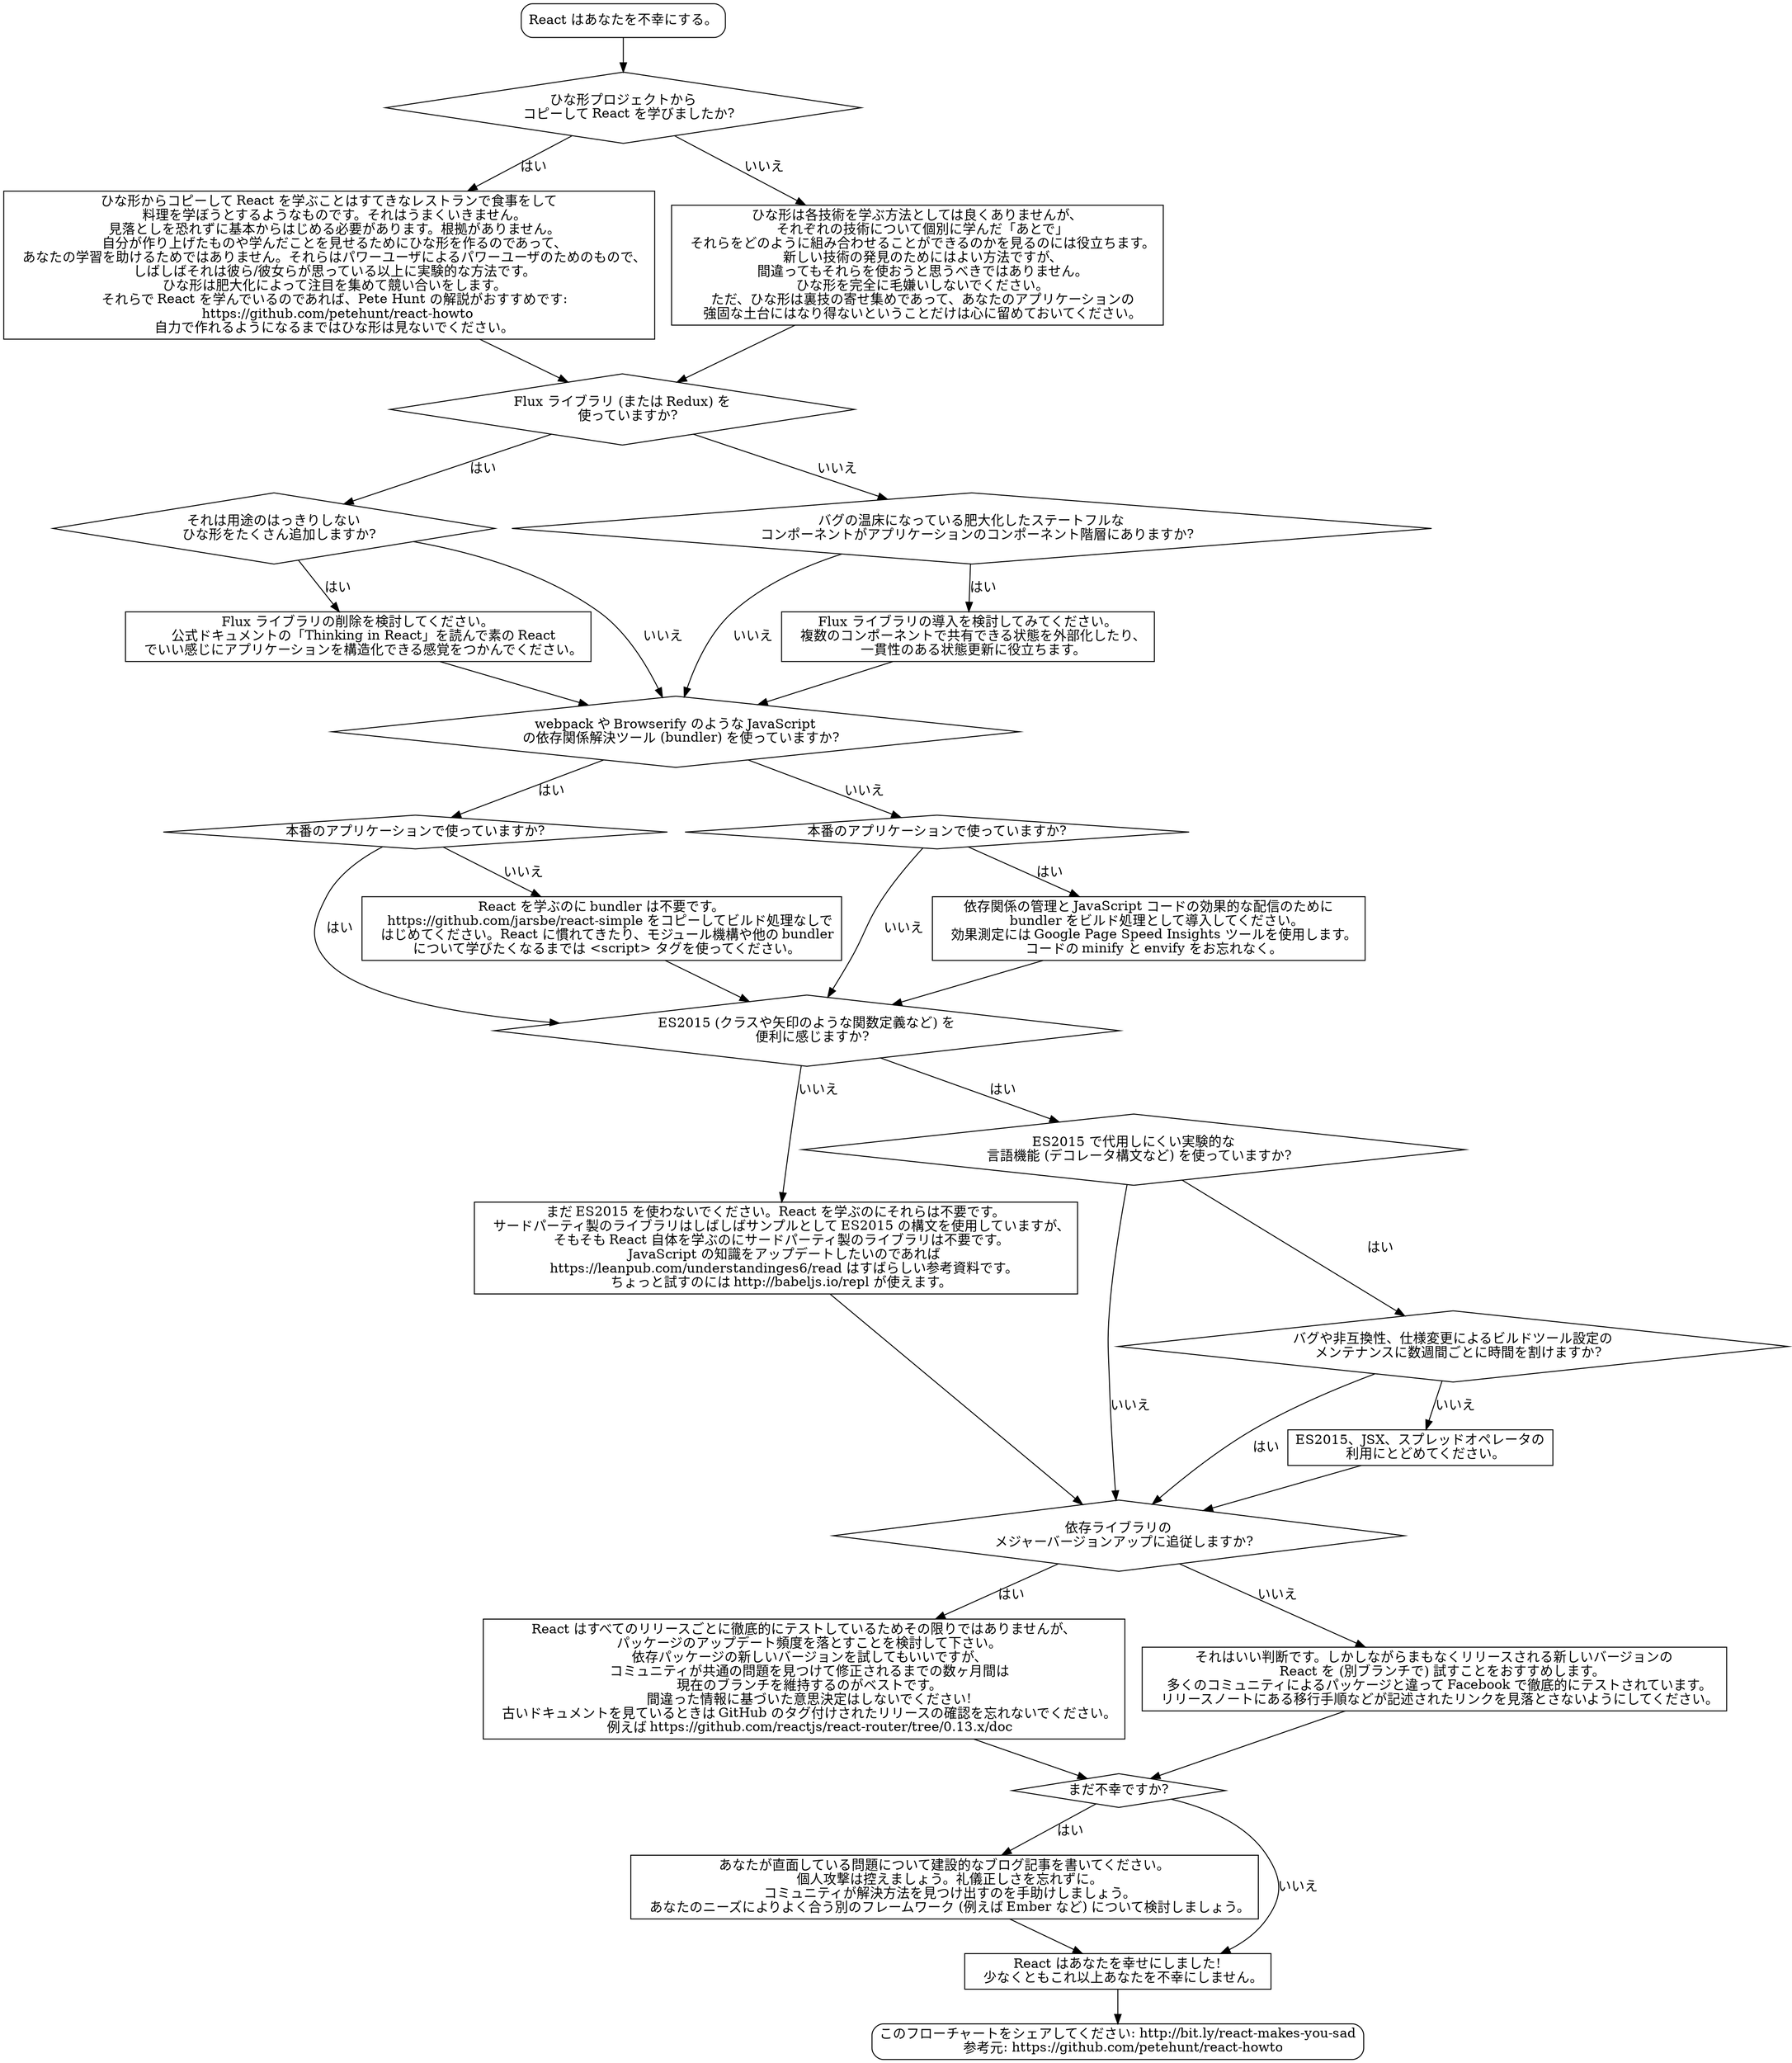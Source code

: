 digraph {
  unhappy[
    shape="box",
    style=rounded,
    label="React はあなたを不幸にする。"
  ]
  unhappy -> are_you_using_react_boilerplates;

  # Boilerplate Fatigue

  are_you_using_react_boilerplates[
    shape="diamond",
    label="ひな形プロジェクトから
    コピーして React を学びましたか?"
  ]
  are_you_using_react_boilerplates -> boilerplates_dont_teach[label="はい"]
  are_you_using_react_boilerplates -> steal_from_boilerplates[label="いいえ"]

  boilerplates_dont_teach[
    shape="box",
    label="ひな形からコピーして React を学ぶことはすてきなレストランで食事をして
    料理を学ぼうとするようなものです。それはうまくいきません。
    見落としを恐れずに基本からはじめる必要があります。根拠がありません。
    自分が作り上げたものや学んだことを見せるためにひな形を作るのであって、
    あなたの学習を助けるためではありません。それらはパワーユーザによるパワーユーザのためのもので、
    しばしばそれは彼ら/彼女らが思っている以上に実験的な方法です。
    ひな形は肥大化によって注目を集めて競い合いをします。
    それらで React を学んでいるのであれば、Pete Hunt の解説がおすすめです:
    https://github.com/petehunt/react-howto
    自力で作れるようになるまではひな形は見ないでください。"
  ]
  boilerplates_dont_teach -> are_you_using_flux

  steal_from_boilerplates[
    shape="box",
    label="ひな形は各技術を学ぶ方法としては良くありませんが、
    それぞれの技術について個別に学んだ「あとで」
    それらをどのように組み合わせることができるのかを見るのには役立ちます。
    新しい技術の発見のためにはよい方法ですが、
    間違ってもそれらを使おうと思うべきではありません。
    ひな形を完全に毛嫌いしないでください。
    ただ、ひな形は裏技の寄せ集めであって、あなたのアプリケーションの
    強固な土台にはなり得ないということだけは心に留めておいてください。"
  ]
  steal_from_boilerplates -> are_you_using_flux

  # Flux Fatigue

  are_you_using_flux[
    shape="diamond",
    label="Flux ライブラリ (または Redux) を
    使っていますか?"
  ]
  are_you_using_flux -> is_too_much_flux[label="はい"]
  are_you_using_flux -> is_not_enough_flux[label="いいえ"]

  is_too_much_flux[
    shape="diamond",
    label="それは用途のはっきりしない
    ひな形をたくさん追加しますか?"
  ]
  is_too_much_flux -> remove_flux[label="はい"]
  is_too_much_flux -> are_you_using_bundler[label="いいえ"]

  is_not_enough_flux[
    shape="diamond",
    label="バグの温床になっている肥大化したステートフルな
    コンポーネントがアプリケーションのコンポーネント階層にありますか?"
  ]
  is_not_enough_flux -> add_flux[label="はい"]
  is_not_enough_flux -> are_you_using_bundler[label="いいえ"]

  add_flux[
    shape="box",
    label="Flux ライブラリの導入を検討してみてください。
    複数のコンポーネントで共有できる状態を外部化したり、
    一貫性のある状態更新に役立ちます。"
  ]
  add_flux -> are_you_using_bundler

  remove_flux[
    shape="box",
    label="Flux ライブラリの削除を検討してください。
    公式ドキュメントの「Thinking in React」を読んで素の React
    でいい感じにアプリケーションを構造化できる感覚をつかんでください。"
  ]
  remove_flux -> are_you_using_bundler

  # Bundler Fatigue

  are_you_using_bundler[
    shape="diamond",
    label="webpack や Browserify のような JavaScript
    の依存関係解決ツール (bundler) を使っていますか?"
  ]
  are_you_using_bundler -> are_you_working_on_production_app_with_bundler[label="はい"]
  are_you_using_bundler -> are_you_working_on_production_app_without_bundler[label="いいえ"]

  are_you_working_on_production_app_with_bundler[
    shape="diamond",
    label="本番のアプリケーションで使っていますか?"
  ]
  are_you_working_on_production_app_with_bundler -> do_you_know_es2015[label="はい"]
  are_you_working_on_production_app_with_bundler -> remove_bundler[label="いいえ"]

  are_you_working_on_production_app_without_bundler[
    shape="diamond",
    label="本番のアプリケーションで使っていますか?"
  ]
  are_you_working_on_production_app_without_bundler -> add_bundler[label="はい"]
  are_you_working_on_production_app_without_bundler -> do_you_know_es2015[label="いいえ"]

  add_bundler[
    shape="box",
    label="依存関係の管理と JavaScript コードの効果的な配信のために
    bundler をビルド処理として導入してください。
    効果測定には Google Page Speed Insights ツールを使用します。
    コードの minify と envify をお忘れなく。"
  ]
  add_bundler -> do_you_know_es2015

  remove_bundler[
    shape="box",
    label="React を学ぶのに bundler は不要です。
    https://github.com/jarsbe/react-simple をコピーしてビルド処理なしで
    はじめてください。React に慣れてきたり、モジュール機構や他の bundler
    について学びたくなるまでは <script> タグを使ってください。"
  ]
  remove_bundler -> do_you_know_es2015

  # ES2015 Fatigue

  do_you_know_es2015[
    shape="diamond",
    label="ES2015 (クラスや矢印のような関数定義など) を
    便利に感じますか?"
  ]
  do_you_know_es2015 -> use_es5[label="いいえ"]
  do_you_know_es2015 -> are_you_using_dangerous_features[label="はい"]

  use_es5[
    shape="box",
    label="まだ ES2015 を使わないでください。React を学ぶのにそれらは不要です。
    サードパーティ製のライブラリはしばしばサンプルとして ES2015 の構文を使用していますが、
    そもそも React 自体を学ぶのにサードパーティ製のライブラリは不要です。
    JavaScript の知識をアップデートしたいのであれば
    https://leanpub.com/understandinges6/read はすばらしい参考資料です。
    ちょっと試すのには http://babeljs.io/repl が使えます。"
  ]
  use_es5 -> do_you_update_packages_asap

  # ESnext Fatigue

  are_you_using_dangerous_features[
    shape="diamond",
    label="ES2015 で代用しにくい実験的な
    言語機能 (デコレータ構文など) を使っていますか?"
  ]
  are_you_using_dangerous_features -> can_you_spend_days_on_your_tooling[label="はい"]
  are_you_using_dangerous_features -> do_you_update_packages_asap[label="いいえ"]

  can_you_spend_days_on_your_tooling[
    shape="diamond",
    label="バグや非互換性、仕様変更によるビルドツール設定の
    メンテナンスに数週間ごとに時間を割けますか?"
  ]
  can_you_spend_days_on_your_tooling -> do_you_update_packages_asap[label="はい"]
  can_you_spend_days_on_your_tooling -> stick_to_es2015[label="いいえ"]

  stick_to_es2015[
    shape="box",
    label="ES2015、JSX、スプレッドオペレータの
    利用にとどめてください。"
  ]
  stick_to_es2015 -> do_you_update_packages_asap

  # Semver Fatigue

  do_you_update_packages_asap[
    shape="diamond",
    label="依存ライブラリの
    メジャーバージョンアップに追従しますか?"
  ]
  do_you_update_packages_asap -> give_it_two_months[label="はい"]
  do_you_update_packages_asap -> consider_updating_react[label="いいえ"]

  give_it_two_months[
    shape="box",
    label="React はすべてのリリースごとに徹底的にテストしているためその限りではありませんが、
    パッケージのアップデート頻度を落とすことを検討して下さい。
    依存パッケージの新しいバージョンを試してもいいですが、
    コミュニティが共通の問題を見つけて修正されるまでの数ヶ月間は
    現在のブランチを維持するのがベストです。
    間違った情報に基づいた意思決定はしないでください!
    古いドキュメントを見ているときは GitHub のタグ付けされたリリースの確認を忘れないでください。
    例えば https://github.com/reactjs/react-router/tree/0.13.x/doc"
  ]
  give_it_two_months -> are_you_still_sad

  consider_updating_react[
    shape="box",
    label="それはいい判断です。しかしながらまもなくリリースされる新しいバージョンの
    React を (別ブランチで) 試すことをおすすめします。
    多くのコミュニティによるパッケージと違って Facebook で徹底的にテストされています。
    リリースノートにある移行手順などが記述されたリンクを見落とさないようにしてください。"
  ]
  consider_updating_react -> are_you_still_sad

  # End

  are_you_still_sad[
    shape="diamond",
    label="まだ不幸ですか?"
  ]
  are_you_still_sad -> rant[label="はい"];
  are_you_still_sad -> happy[label="いいえ"];

  rant[
    shape="box",
    label="あなたが直面している問題について建設的なブログ記事を書いてください。
    個人攻撃は控えましょう。礼儀正しさを忘れずに。
    コミュニティが解決方法を見つけ出すのを手助けしましょう。
    あなたのニーズによりよく合う別のフレームワーク (例えば Ember など) について検討しましょう。"
  ]
  rant -> happy

  happy[
    shape="box",
    label="React はあなたを幸せにしました!
    少なくともこれ以上あなたを不幸にしません。"
  ]
  happy -> share

  share [
    shape="box",
    style=rounded,
    label="このフローチャートをシェアしてください: http://bit.ly/react-makes-you-sad
    参考元: https://github.com/petehunt/react-howto"
  ]
}
